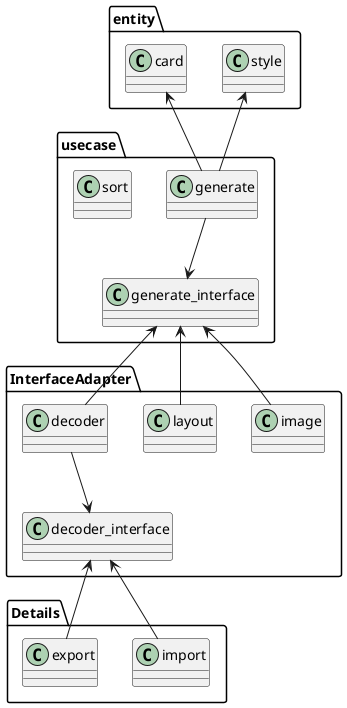 @startuml
top to bottom direction
package entity {
    class card
    class style
}

package usecase {
    class generate
    class generate_interface
    class sort
}

package InterfaceAdapter{
    class image
    class layout
    class decoder
    class decoder_interface
}

package Details {
    class import
    class export
}

generate -up-> card
generate -up-> style
generate -down-> generate_interface
image -up-> generate_interface
layout -up-> generate_interface
decoder -up-> generate_interface
decoder -down-> decoder_interface
import -up-> decoder_interface
export -up-> decoder_interface
@enduml